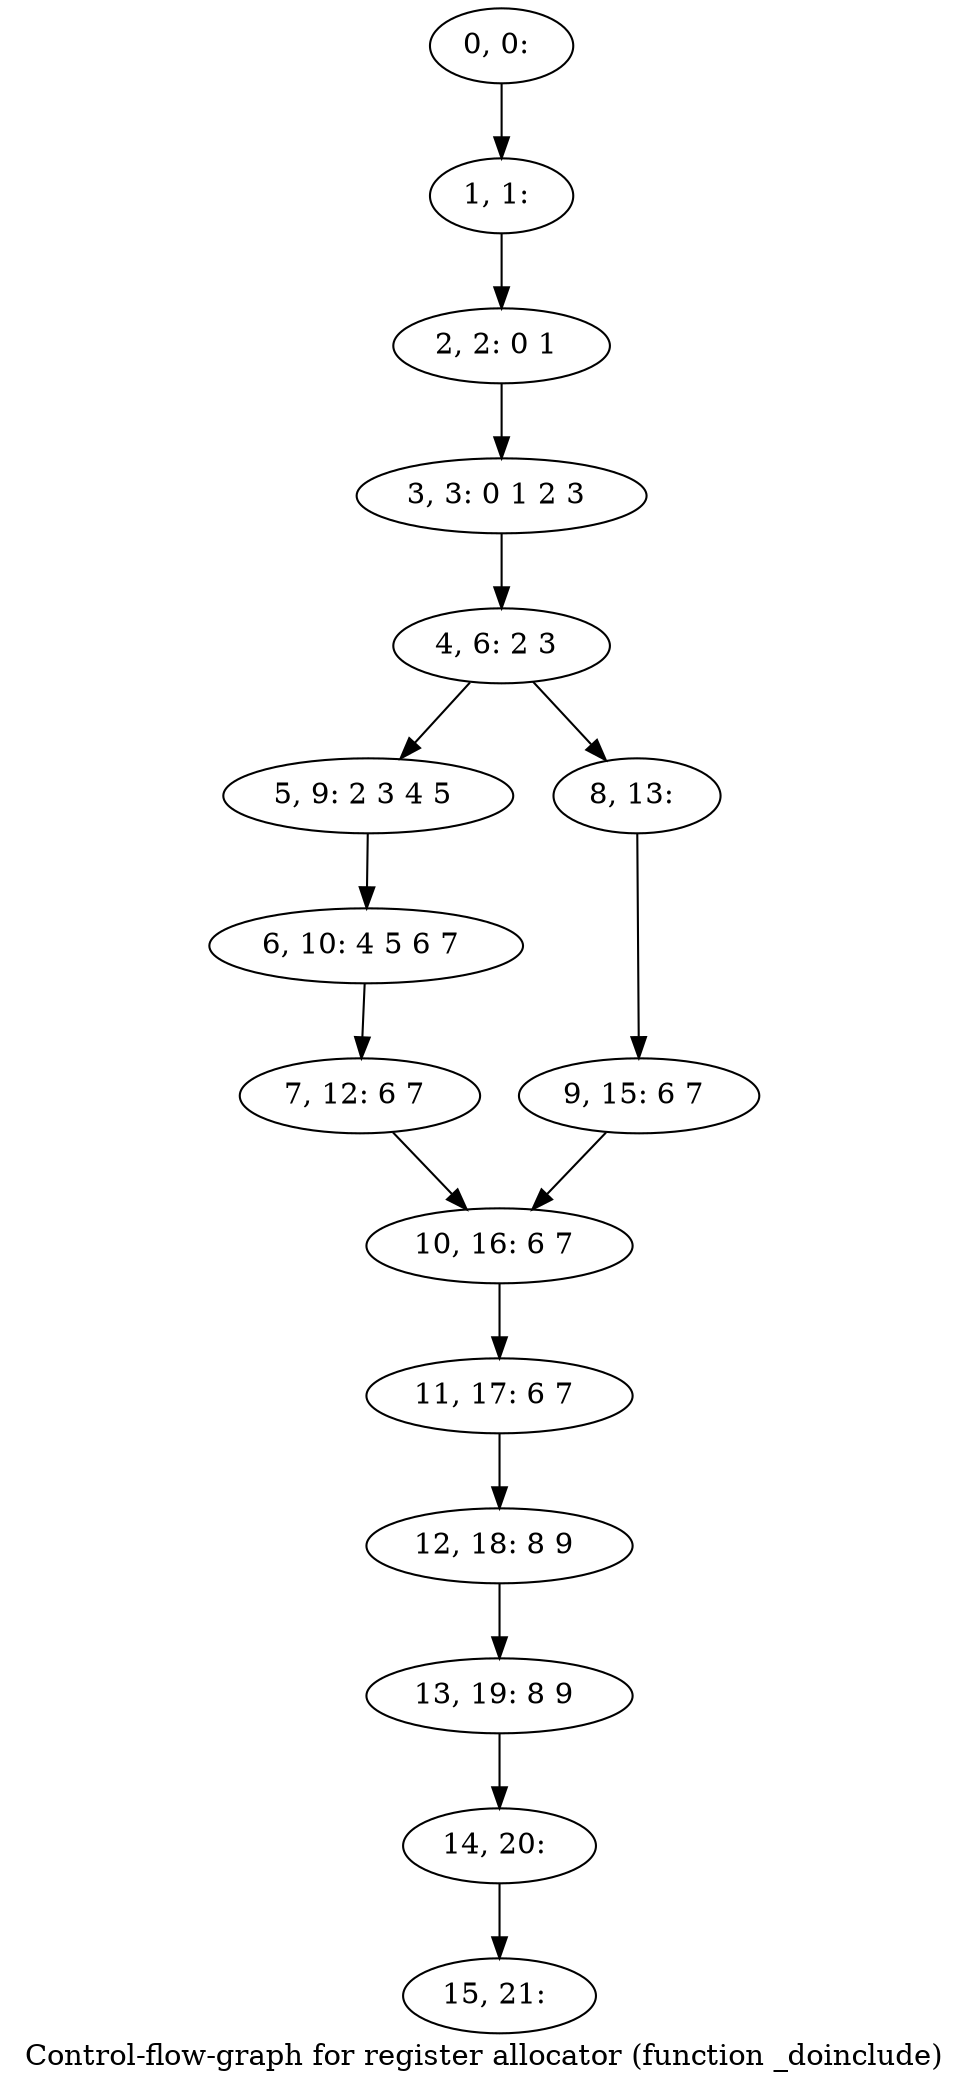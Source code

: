 digraph G {
graph [label="Control-flow-graph for register allocator (function _doinclude)"]
0[label="0, 0: "];
1[label="1, 1: "];
2[label="2, 2: 0 1 "];
3[label="3, 3: 0 1 2 3 "];
4[label="4, 6: 2 3 "];
5[label="5, 9: 2 3 4 5 "];
6[label="6, 10: 4 5 6 7 "];
7[label="7, 12: 6 7 "];
8[label="8, 13: "];
9[label="9, 15: 6 7 "];
10[label="10, 16: 6 7 "];
11[label="11, 17: 6 7 "];
12[label="12, 18: 8 9 "];
13[label="13, 19: 8 9 "];
14[label="14, 20: "];
15[label="15, 21: "];
0->1 ;
1->2 ;
2->3 ;
3->4 ;
4->5 ;
4->8 ;
5->6 ;
6->7 ;
7->10 ;
8->9 ;
9->10 ;
10->11 ;
11->12 ;
12->13 ;
13->14 ;
14->15 ;
}
